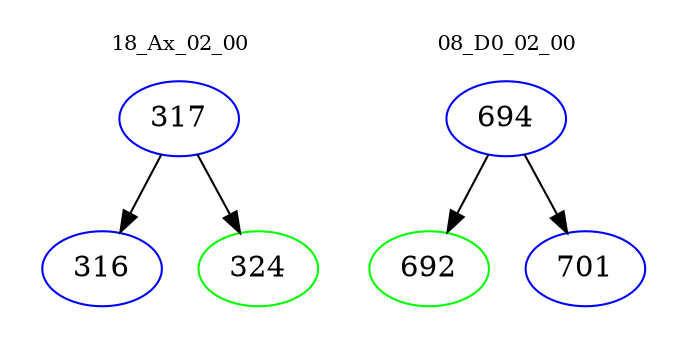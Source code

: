 digraph{
subgraph cluster_0 {
color = white
label = "18_Ax_02_00";
fontsize=10;
T0_317 [label="317", color="blue"]
T0_317 -> T0_316 [color="black"]
T0_316 [label="316", color="blue"]
T0_317 -> T0_324 [color="black"]
T0_324 [label="324", color="green"]
}
subgraph cluster_1 {
color = white
label = "08_D0_02_00";
fontsize=10;
T1_694 [label="694", color="blue"]
T1_694 -> T1_692 [color="black"]
T1_692 [label="692", color="green"]
T1_694 -> T1_701 [color="black"]
T1_701 [label="701", color="blue"]
}
}
